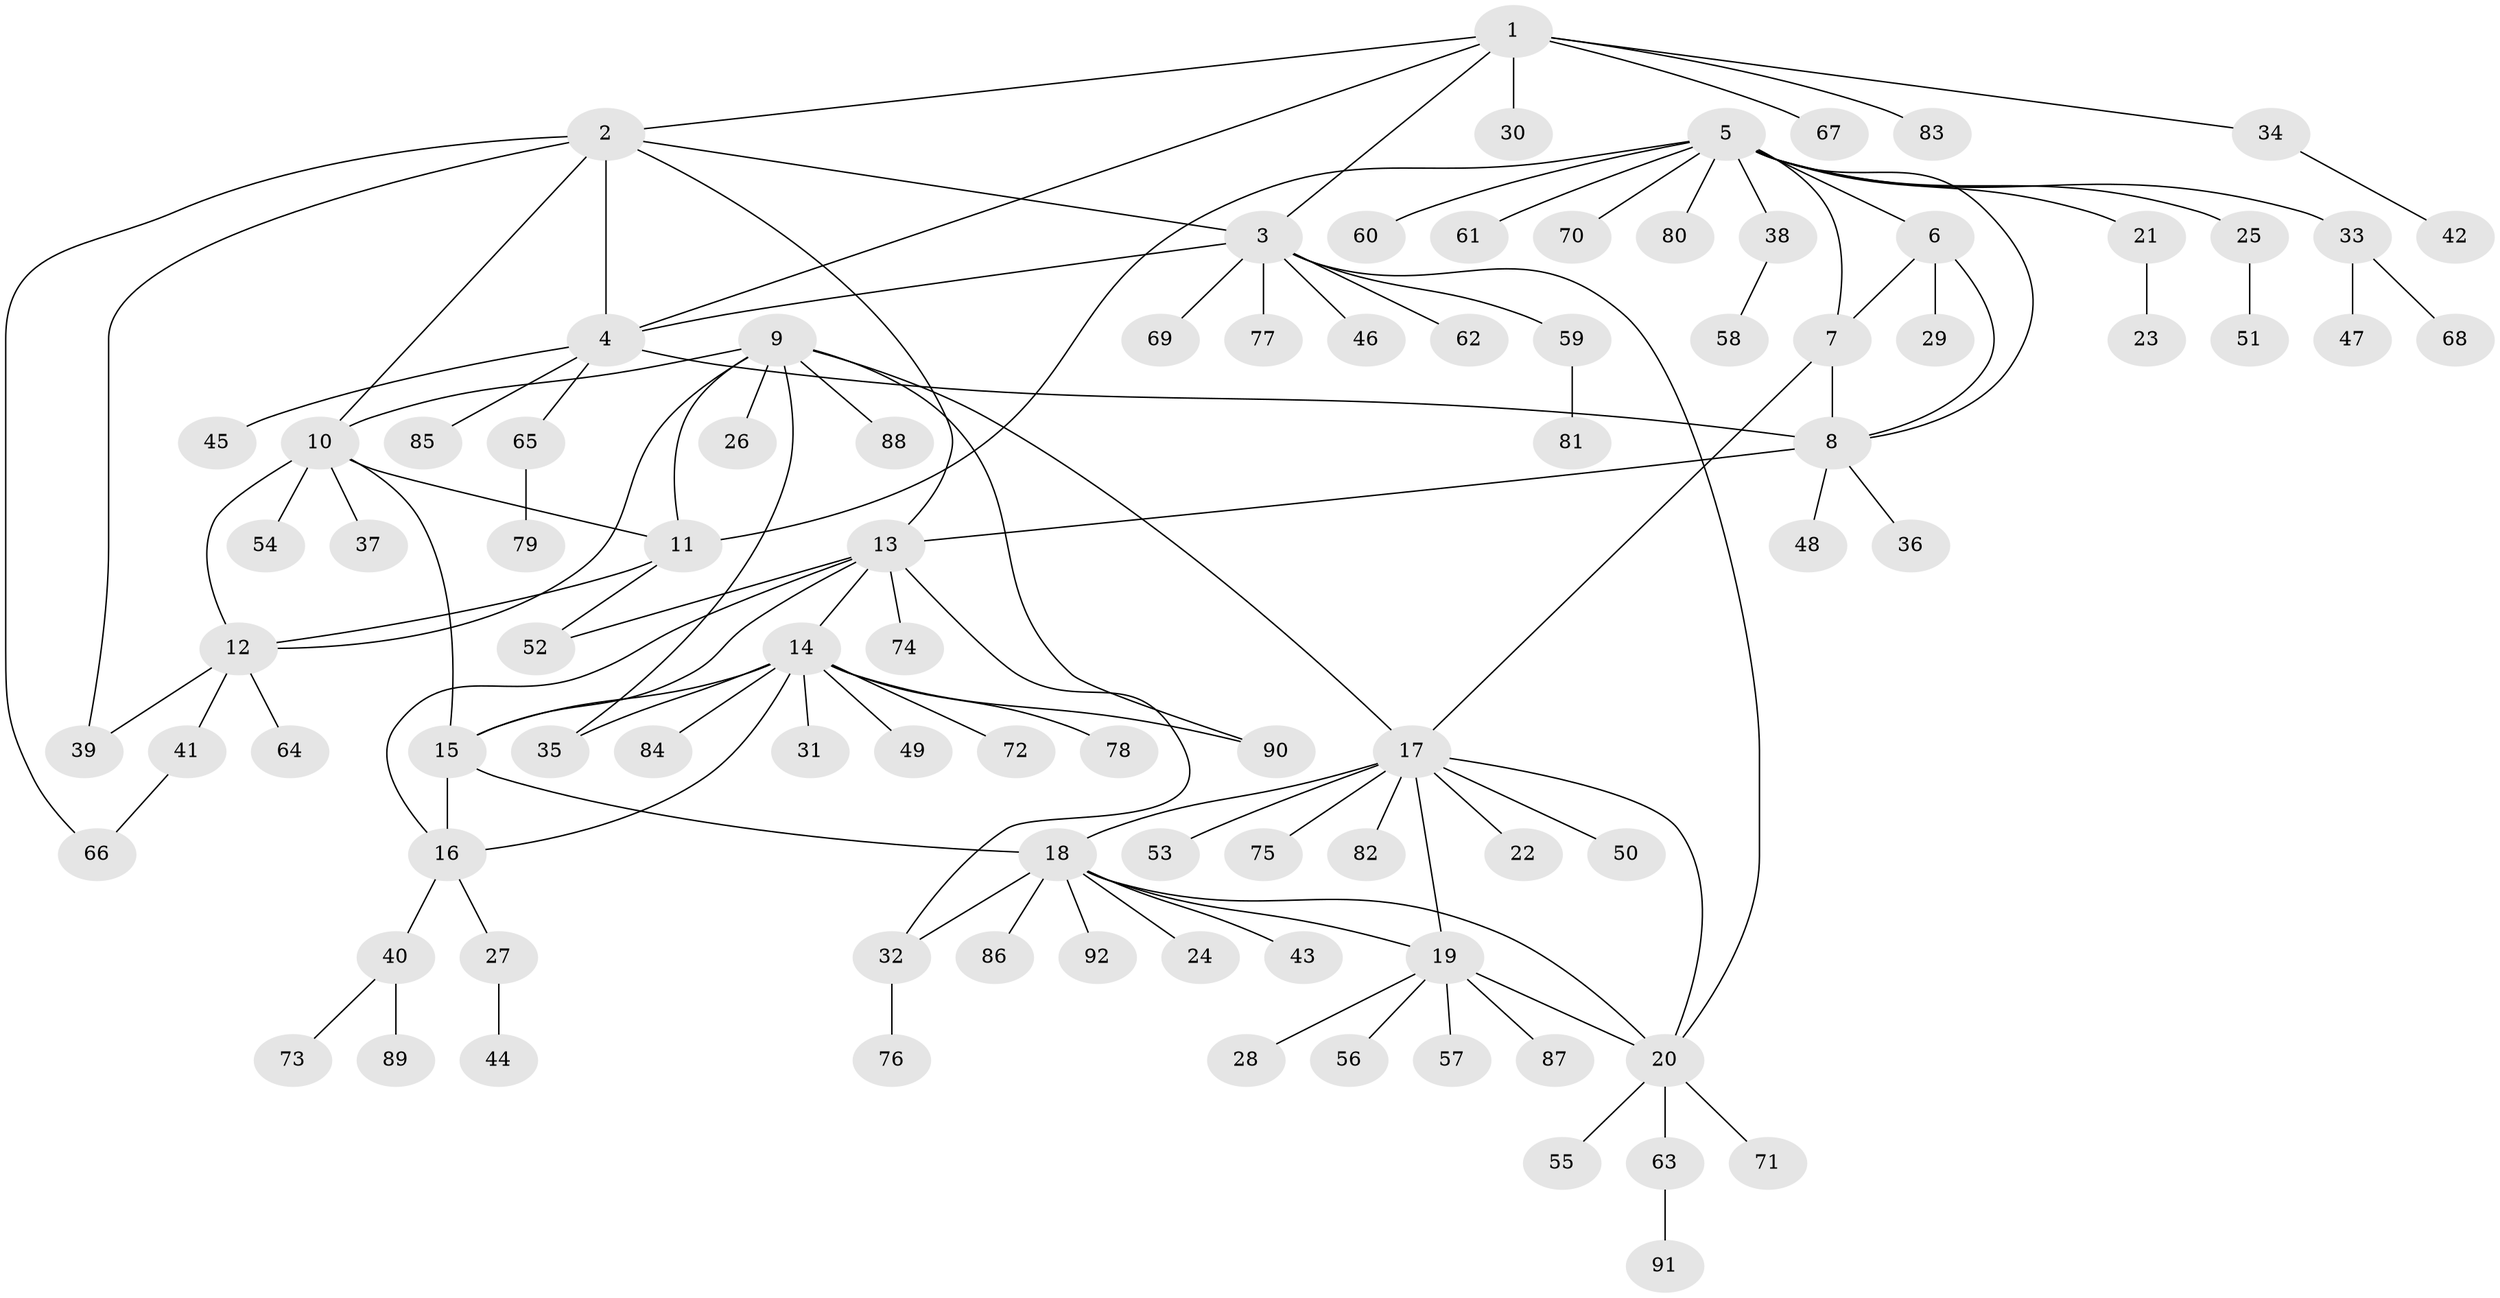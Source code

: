 // Generated by graph-tools (version 1.1) at 2025/15/03/09/25 04:15:50]
// undirected, 92 vertices, 118 edges
graph export_dot {
graph [start="1"]
  node [color=gray90,style=filled];
  1;
  2;
  3;
  4;
  5;
  6;
  7;
  8;
  9;
  10;
  11;
  12;
  13;
  14;
  15;
  16;
  17;
  18;
  19;
  20;
  21;
  22;
  23;
  24;
  25;
  26;
  27;
  28;
  29;
  30;
  31;
  32;
  33;
  34;
  35;
  36;
  37;
  38;
  39;
  40;
  41;
  42;
  43;
  44;
  45;
  46;
  47;
  48;
  49;
  50;
  51;
  52;
  53;
  54;
  55;
  56;
  57;
  58;
  59;
  60;
  61;
  62;
  63;
  64;
  65;
  66;
  67;
  68;
  69;
  70;
  71;
  72;
  73;
  74;
  75;
  76;
  77;
  78;
  79;
  80;
  81;
  82;
  83;
  84;
  85;
  86;
  87;
  88;
  89;
  90;
  91;
  92;
  1 -- 2;
  1 -- 3;
  1 -- 4;
  1 -- 30;
  1 -- 34;
  1 -- 67;
  1 -- 83;
  2 -- 3;
  2 -- 4;
  2 -- 10;
  2 -- 13;
  2 -- 39;
  2 -- 66;
  3 -- 4;
  3 -- 20;
  3 -- 46;
  3 -- 59;
  3 -- 62;
  3 -- 69;
  3 -- 77;
  4 -- 8;
  4 -- 45;
  4 -- 65;
  4 -- 85;
  5 -- 6;
  5 -- 7;
  5 -- 8;
  5 -- 11;
  5 -- 21;
  5 -- 25;
  5 -- 33;
  5 -- 38;
  5 -- 60;
  5 -- 61;
  5 -- 70;
  5 -- 80;
  6 -- 7;
  6 -- 8;
  6 -- 29;
  7 -- 8;
  7 -- 17;
  8 -- 13;
  8 -- 36;
  8 -- 48;
  9 -- 10;
  9 -- 11;
  9 -- 12;
  9 -- 17;
  9 -- 26;
  9 -- 35;
  9 -- 88;
  9 -- 90;
  10 -- 11;
  10 -- 12;
  10 -- 15;
  10 -- 37;
  10 -- 54;
  11 -- 12;
  11 -- 52;
  12 -- 39;
  12 -- 41;
  12 -- 64;
  13 -- 14;
  13 -- 15;
  13 -- 16;
  13 -- 32;
  13 -- 52;
  13 -- 74;
  14 -- 15;
  14 -- 16;
  14 -- 31;
  14 -- 35;
  14 -- 49;
  14 -- 72;
  14 -- 78;
  14 -- 84;
  14 -- 90;
  15 -- 16;
  15 -- 18;
  16 -- 27;
  16 -- 40;
  17 -- 18;
  17 -- 19;
  17 -- 20;
  17 -- 22;
  17 -- 50;
  17 -- 53;
  17 -- 75;
  17 -- 82;
  18 -- 19;
  18 -- 20;
  18 -- 24;
  18 -- 32;
  18 -- 43;
  18 -- 86;
  18 -- 92;
  19 -- 20;
  19 -- 28;
  19 -- 56;
  19 -- 57;
  19 -- 87;
  20 -- 55;
  20 -- 63;
  20 -- 71;
  21 -- 23;
  25 -- 51;
  27 -- 44;
  32 -- 76;
  33 -- 47;
  33 -- 68;
  34 -- 42;
  38 -- 58;
  40 -- 73;
  40 -- 89;
  41 -- 66;
  59 -- 81;
  63 -- 91;
  65 -- 79;
}

